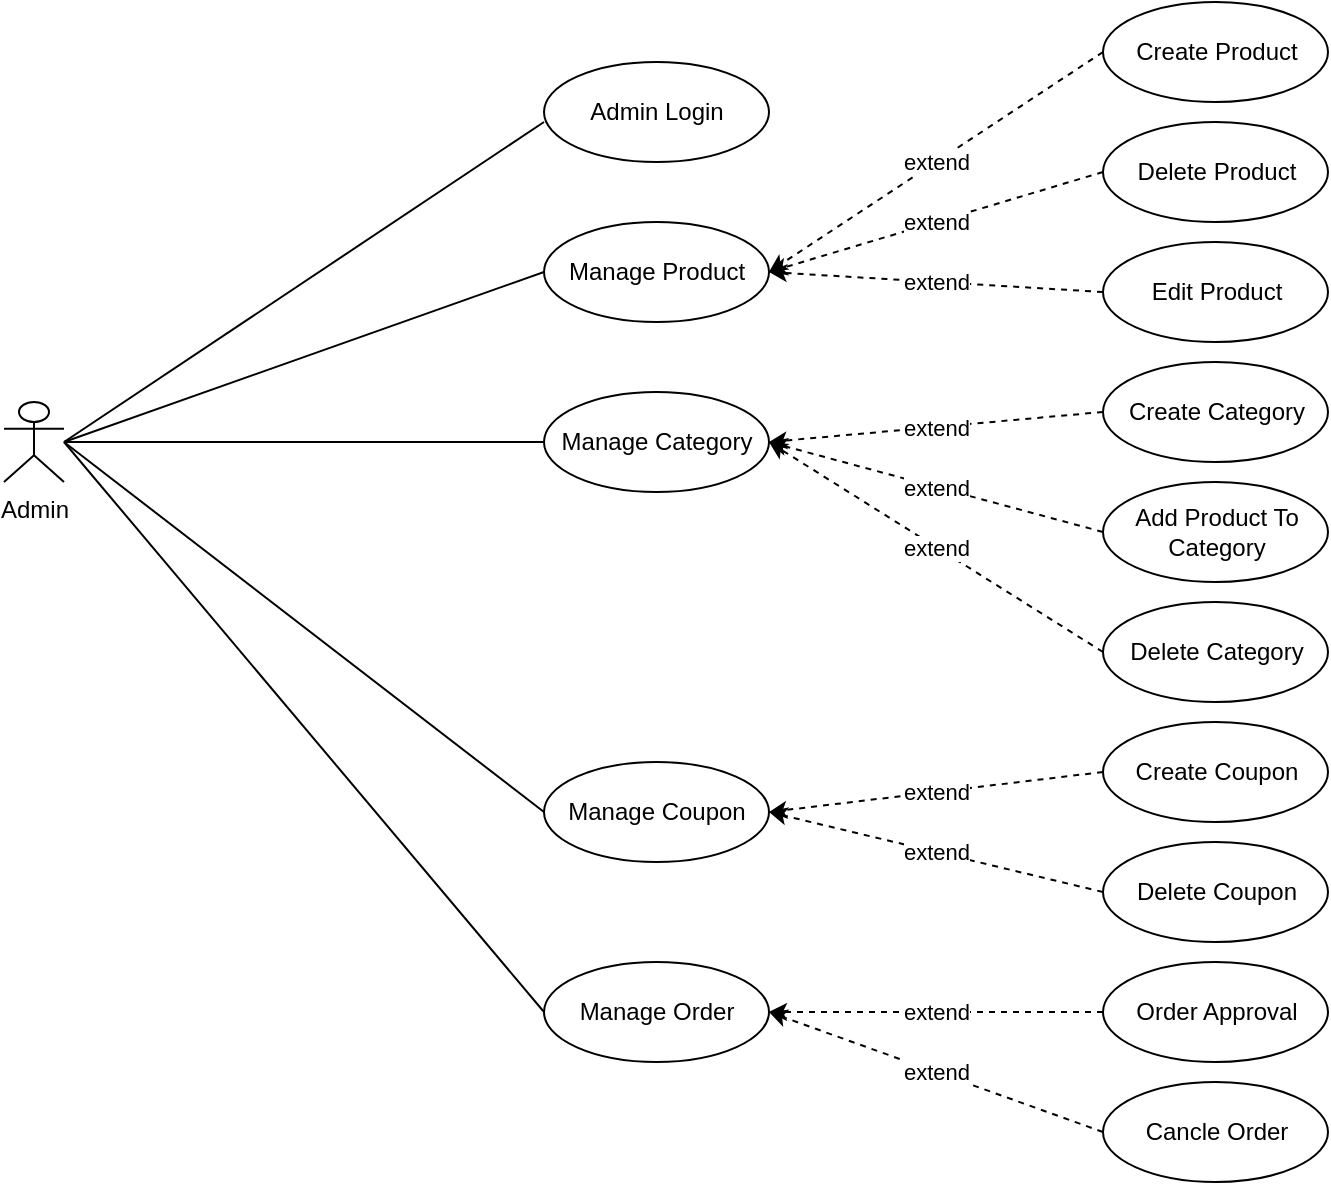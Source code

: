 <mxfile version="22.1.16" type="device">
  <diagram name="Page-1" id="KmMADGtLVOke34Gn7mNO">
    <mxGraphModel dx="1050" dy="638" grid="1" gridSize="10" guides="1" tooltips="1" connect="1" arrows="1" fold="1" page="1" pageScale="1" pageWidth="850" pageHeight="1100" math="0" shadow="0">
      <root>
        <mxCell id="0" />
        <mxCell id="1" parent="0" />
        <mxCell id="3APW5nDrxhtcZWAiD6V8-1" value="Admin" style="shape=umlActor;verticalLabelPosition=bottom;verticalAlign=top;html=1;outlineConnect=0;" vertex="1" parent="1">
          <mxGeometry x="50" y="600" width="30" height="40" as="geometry" />
        </mxCell>
        <mxCell id="3APW5nDrxhtcZWAiD6V8-2" value="" style="endArrow=none;html=1;rounded=0;entryX=0;entryY=0.6;entryDx=0;entryDy=0;entryPerimeter=0;" edge="1" parent="1" target="3APW5nDrxhtcZWAiD6V8-3">
          <mxGeometry width="50" height="50" relative="1" as="geometry">
            <mxPoint x="80" y="620" as="sourcePoint" />
            <mxPoint x="240" y="480" as="targetPoint" />
          </mxGeometry>
        </mxCell>
        <mxCell id="3APW5nDrxhtcZWAiD6V8-3" value="Admin Login" style="ellipse;whiteSpace=wrap;html=1;" vertex="1" parent="1">
          <mxGeometry x="320" y="430" width="112.5" height="50" as="geometry" />
        </mxCell>
        <mxCell id="3APW5nDrxhtcZWAiD6V8-4" value="Manage Product" style="ellipse;whiteSpace=wrap;html=1;" vertex="1" parent="1">
          <mxGeometry x="320" y="510" width="112.5" height="50" as="geometry" />
        </mxCell>
        <mxCell id="3APW5nDrxhtcZWAiD6V8-5" value="Manage Category" style="ellipse;whiteSpace=wrap;html=1;" vertex="1" parent="1">
          <mxGeometry x="320" y="595" width="112.5" height="50" as="geometry" />
        </mxCell>
        <mxCell id="3APW5nDrxhtcZWAiD6V8-6" value="Manage Coupon" style="ellipse;whiteSpace=wrap;html=1;" vertex="1" parent="1">
          <mxGeometry x="320" y="780" width="112.5" height="50" as="geometry" />
        </mxCell>
        <mxCell id="3APW5nDrxhtcZWAiD6V8-7" value="Manage Order" style="ellipse;whiteSpace=wrap;html=1;" vertex="1" parent="1">
          <mxGeometry x="320" y="880" width="112.5" height="50" as="geometry" />
        </mxCell>
        <mxCell id="3APW5nDrxhtcZWAiD6V8-8" value="" style="endArrow=none;html=1;rounded=0;entryX=0;entryY=0.5;entryDx=0;entryDy=0;" edge="1" parent="1" target="3APW5nDrxhtcZWAiD6V8-4">
          <mxGeometry width="50" height="50" relative="1" as="geometry">
            <mxPoint x="80" y="620" as="sourcePoint" />
            <mxPoint x="250" y="490" as="targetPoint" />
          </mxGeometry>
        </mxCell>
        <mxCell id="3APW5nDrxhtcZWAiD6V8-9" value="" style="endArrow=none;html=1;rounded=0;entryX=0;entryY=0.5;entryDx=0;entryDy=0;" edge="1" parent="1" target="3APW5nDrxhtcZWAiD6V8-5">
          <mxGeometry width="50" height="50" relative="1" as="geometry">
            <mxPoint x="80" y="620" as="sourcePoint" />
            <mxPoint x="250" y="545" as="targetPoint" />
          </mxGeometry>
        </mxCell>
        <mxCell id="3APW5nDrxhtcZWAiD6V8-10" value="" style="endArrow=none;html=1;rounded=0;entryX=0;entryY=0.5;entryDx=0;entryDy=0;" edge="1" parent="1" target="3APW5nDrxhtcZWAiD6V8-6">
          <mxGeometry width="50" height="50" relative="1" as="geometry">
            <mxPoint x="80" y="620" as="sourcePoint" />
            <mxPoint x="250" y="605" as="targetPoint" />
          </mxGeometry>
        </mxCell>
        <mxCell id="3APW5nDrxhtcZWAiD6V8-11" value="" style="endArrow=none;html=1;rounded=0;entryX=0;entryY=0.5;entryDx=0;entryDy=0;" edge="1" parent="1" target="3APW5nDrxhtcZWAiD6V8-7">
          <mxGeometry width="50" height="50" relative="1" as="geometry">
            <mxPoint x="80" y="620" as="sourcePoint" />
            <mxPoint x="250" y="665" as="targetPoint" />
          </mxGeometry>
        </mxCell>
        <mxCell id="3APW5nDrxhtcZWAiD6V8-22" value="" style="endArrow=classic;html=1;rounded=0;entryX=1;entryY=0.5;entryDx=0;entryDy=0;exitX=0;exitY=0.5;exitDx=0;exitDy=0;dashed=1;" edge="1" parent="1" source="3APW5nDrxhtcZWAiD6V8-24">
          <mxGeometry relative="1" as="geometry">
            <mxPoint x="559.5" y="490" as="sourcePoint" />
            <mxPoint x="432.5" y="535" as="targetPoint" />
          </mxGeometry>
        </mxCell>
        <mxCell id="3APW5nDrxhtcZWAiD6V8-23" value="extend" style="edgeLabel;resizable=0;html=1;align=center;verticalAlign=middle;" connectable="0" vertex="1" parent="3APW5nDrxhtcZWAiD6V8-22">
          <mxGeometry relative="1" as="geometry" />
        </mxCell>
        <mxCell id="3APW5nDrxhtcZWAiD6V8-24" value="Create Product" style="ellipse;whiteSpace=wrap;html=1;" vertex="1" parent="1">
          <mxGeometry x="599.5" y="400" width="112.5" height="50" as="geometry" />
        </mxCell>
        <mxCell id="3APW5nDrxhtcZWAiD6V8-25" value="" style="endArrow=classic;html=1;rounded=0;entryX=1;entryY=0.5;entryDx=0;entryDy=0;exitX=0;exitY=0.5;exitDx=0;exitDy=0;dashed=1;" edge="1" parent="1" source="3APW5nDrxhtcZWAiD6V8-27">
          <mxGeometry relative="1" as="geometry">
            <mxPoint x="566.5" y="550" as="sourcePoint" />
            <mxPoint x="432.5" y="535" as="targetPoint" />
          </mxGeometry>
        </mxCell>
        <mxCell id="3APW5nDrxhtcZWAiD6V8-26" value="extend" style="edgeLabel;resizable=0;html=1;align=center;verticalAlign=middle;" connectable="0" vertex="1" parent="3APW5nDrxhtcZWAiD6V8-25">
          <mxGeometry relative="1" as="geometry" />
        </mxCell>
        <mxCell id="3APW5nDrxhtcZWAiD6V8-27" value="Delete Product" style="ellipse;whiteSpace=wrap;html=1;" vertex="1" parent="1">
          <mxGeometry x="599.5" y="460" width="112.5" height="50" as="geometry" />
        </mxCell>
        <mxCell id="3APW5nDrxhtcZWAiD6V8-28" value="" style="endArrow=classic;html=1;rounded=0;entryX=1;entryY=0.5;entryDx=0;entryDy=0;exitX=0;exitY=0.5;exitDx=0;exitDy=0;dashed=1;" edge="1" parent="1" source="3APW5nDrxhtcZWAiD6V8-30">
          <mxGeometry relative="1" as="geometry">
            <mxPoint x="559" y="590" as="sourcePoint" />
            <mxPoint x="432.5" y="535" as="targetPoint" />
          </mxGeometry>
        </mxCell>
        <mxCell id="3APW5nDrxhtcZWAiD6V8-29" value="extend" style="edgeLabel;resizable=0;html=1;align=center;verticalAlign=middle;" connectable="0" vertex="1" parent="3APW5nDrxhtcZWAiD6V8-28">
          <mxGeometry relative="1" as="geometry" />
        </mxCell>
        <mxCell id="3APW5nDrxhtcZWAiD6V8-30" value="Edit Product" style="ellipse;whiteSpace=wrap;html=1;" vertex="1" parent="1">
          <mxGeometry x="599.5" y="520" width="112.5" height="50" as="geometry" />
        </mxCell>
        <mxCell id="3APW5nDrxhtcZWAiD6V8-31" value="" style="endArrow=classic;html=1;rounded=0;entryX=1;entryY=0.5;entryDx=0;entryDy=0;exitX=0;exitY=0.5;exitDx=0;exitDy=0;dashed=1;" edge="1" parent="1" source="3APW5nDrxhtcZWAiD6V8-33">
          <mxGeometry relative="1" as="geometry">
            <mxPoint x="559.5" y="575" as="sourcePoint" />
            <mxPoint x="432.5" y="620" as="targetPoint" />
          </mxGeometry>
        </mxCell>
        <mxCell id="3APW5nDrxhtcZWAiD6V8-32" value="extend" style="edgeLabel;resizable=0;html=1;align=center;verticalAlign=middle;" connectable="0" vertex="1" parent="3APW5nDrxhtcZWAiD6V8-31">
          <mxGeometry relative="1" as="geometry" />
        </mxCell>
        <mxCell id="3APW5nDrxhtcZWAiD6V8-33" value="Create Category" style="ellipse;whiteSpace=wrap;html=1;" vertex="1" parent="1">
          <mxGeometry x="599.5" y="580" width="112.5" height="50" as="geometry" />
        </mxCell>
        <mxCell id="3APW5nDrxhtcZWAiD6V8-34" value="" style="endArrow=classic;html=1;rounded=0;entryX=1;entryY=0.5;entryDx=0;entryDy=0;exitX=0;exitY=0.5;exitDx=0;exitDy=0;dashed=1;" edge="1" parent="1" source="3APW5nDrxhtcZWAiD6V8-36">
          <mxGeometry relative="1" as="geometry">
            <mxPoint x="566.5" y="635" as="sourcePoint" />
            <mxPoint x="432.5" y="620" as="targetPoint" />
          </mxGeometry>
        </mxCell>
        <mxCell id="3APW5nDrxhtcZWAiD6V8-35" value="extend" style="edgeLabel;resizable=0;html=1;align=center;verticalAlign=middle;" connectable="0" vertex="1" parent="3APW5nDrxhtcZWAiD6V8-34">
          <mxGeometry relative="1" as="geometry" />
        </mxCell>
        <mxCell id="3APW5nDrxhtcZWAiD6V8-36" value="Add Product To Category" style="ellipse;whiteSpace=wrap;html=1;" vertex="1" parent="1">
          <mxGeometry x="599.5" y="640" width="112.5" height="50" as="geometry" />
        </mxCell>
        <mxCell id="3APW5nDrxhtcZWAiD6V8-37" value="" style="endArrow=classic;html=1;rounded=0;entryX=1;entryY=0.5;entryDx=0;entryDy=0;exitX=0;exitY=0.5;exitDx=0;exitDy=0;dashed=1;" edge="1" parent="1" source="3APW5nDrxhtcZWAiD6V8-39">
          <mxGeometry relative="1" as="geometry">
            <mxPoint x="559" y="675" as="sourcePoint" />
            <mxPoint x="432.5" y="620" as="targetPoint" />
          </mxGeometry>
        </mxCell>
        <mxCell id="3APW5nDrxhtcZWAiD6V8-38" value="extend" style="edgeLabel;resizable=0;html=1;align=center;verticalAlign=middle;" connectable="0" vertex="1" parent="3APW5nDrxhtcZWAiD6V8-37">
          <mxGeometry relative="1" as="geometry" />
        </mxCell>
        <mxCell id="3APW5nDrxhtcZWAiD6V8-39" value="Delete Category" style="ellipse;whiteSpace=wrap;html=1;" vertex="1" parent="1">
          <mxGeometry x="599.5" y="700" width="112.5" height="50" as="geometry" />
        </mxCell>
        <mxCell id="3APW5nDrxhtcZWAiD6V8-40" value="" style="endArrow=classic;html=1;rounded=0;entryX=1;entryY=0.5;entryDx=0;entryDy=0;exitX=0;exitY=0.5;exitDx=0;exitDy=0;dashed=1;" edge="1" parent="1" source="3APW5nDrxhtcZWAiD6V8-42">
          <mxGeometry relative="1" as="geometry">
            <mxPoint x="559.5" y="860" as="sourcePoint" />
            <mxPoint x="432.5" y="905" as="targetPoint" />
          </mxGeometry>
        </mxCell>
        <mxCell id="3APW5nDrxhtcZWAiD6V8-41" value="extend" style="edgeLabel;resizable=0;html=1;align=center;verticalAlign=middle;" connectable="0" vertex="1" parent="3APW5nDrxhtcZWAiD6V8-40">
          <mxGeometry relative="1" as="geometry" />
        </mxCell>
        <mxCell id="3APW5nDrxhtcZWAiD6V8-42" value="Order Approval" style="ellipse;whiteSpace=wrap;html=1;" vertex="1" parent="1">
          <mxGeometry x="599.5" y="880" width="112.5" height="50" as="geometry" />
        </mxCell>
        <mxCell id="3APW5nDrxhtcZWAiD6V8-43" value="" style="endArrow=classic;html=1;rounded=0;entryX=1;entryY=0.5;entryDx=0;entryDy=0;exitX=0;exitY=0.5;exitDx=0;exitDy=0;dashed=1;" edge="1" parent="1" source="3APW5nDrxhtcZWAiD6V8-45">
          <mxGeometry relative="1" as="geometry">
            <mxPoint x="566.5" y="920" as="sourcePoint" />
            <mxPoint x="432.5" y="905" as="targetPoint" />
          </mxGeometry>
        </mxCell>
        <mxCell id="3APW5nDrxhtcZWAiD6V8-44" value="extend" style="edgeLabel;resizable=0;html=1;align=center;verticalAlign=middle;" connectable="0" vertex="1" parent="3APW5nDrxhtcZWAiD6V8-43">
          <mxGeometry relative="1" as="geometry" />
        </mxCell>
        <mxCell id="3APW5nDrxhtcZWAiD6V8-45" value="Cancle Order" style="ellipse;whiteSpace=wrap;html=1;" vertex="1" parent="1">
          <mxGeometry x="599.5" y="940" width="112.5" height="50" as="geometry" />
        </mxCell>
        <mxCell id="3APW5nDrxhtcZWAiD6V8-50" value="" style="endArrow=classic;html=1;rounded=0;entryX=1;entryY=0.5;entryDx=0;entryDy=0;exitX=0;exitY=0.5;exitDx=0;exitDy=0;dashed=1;" edge="1" parent="1" source="3APW5nDrxhtcZWAiD6V8-52">
          <mxGeometry relative="1" as="geometry">
            <mxPoint x="559.5" y="760" as="sourcePoint" />
            <mxPoint x="432.5" y="805" as="targetPoint" />
          </mxGeometry>
        </mxCell>
        <mxCell id="3APW5nDrxhtcZWAiD6V8-51" value="extend" style="edgeLabel;resizable=0;html=1;align=center;verticalAlign=middle;" connectable="0" vertex="1" parent="3APW5nDrxhtcZWAiD6V8-50">
          <mxGeometry relative="1" as="geometry" />
        </mxCell>
        <mxCell id="3APW5nDrxhtcZWAiD6V8-52" value="Create Coupon" style="ellipse;whiteSpace=wrap;html=1;" vertex="1" parent="1">
          <mxGeometry x="599.5" y="760" width="112.5" height="50" as="geometry" />
        </mxCell>
        <mxCell id="3APW5nDrxhtcZWAiD6V8-53" value="" style="endArrow=classic;html=1;rounded=0;entryX=1;entryY=0.5;entryDx=0;entryDy=0;exitX=0;exitY=0.5;exitDx=0;exitDy=0;dashed=1;" edge="1" parent="1" source="3APW5nDrxhtcZWAiD6V8-55">
          <mxGeometry relative="1" as="geometry">
            <mxPoint x="566.5" y="820" as="sourcePoint" />
            <mxPoint x="432.5" y="805" as="targetPoint" />
          </mxGeometry>
        </mxCell>
        <mxCell id="3APW5nDrxhtcZWAiD6V8-54" value="extend" style="edgeLabel;resizable=0;html=1;align=center;verticalAlign=middle;" connectable="0" vertex="1" parent="3APW5nDrxhtcZWAiD6V8-53">
          <mxGeometry relative="1" as="geometry" />
        </mxCell>
        <mxCell id="3APW5nDrxhtcZWAiD6V8-55" value="Delete Coupon" style="ellipse;whiteSpace=wrap;html=1;" vertex="1" parent="1">
          <mxGeometry x="599.5" y="820" width="112.5" height="50" as="geometry" />
        </mxCell>
      </root>
    </mxGraphModel>
  </diagram>
</mxfile>
